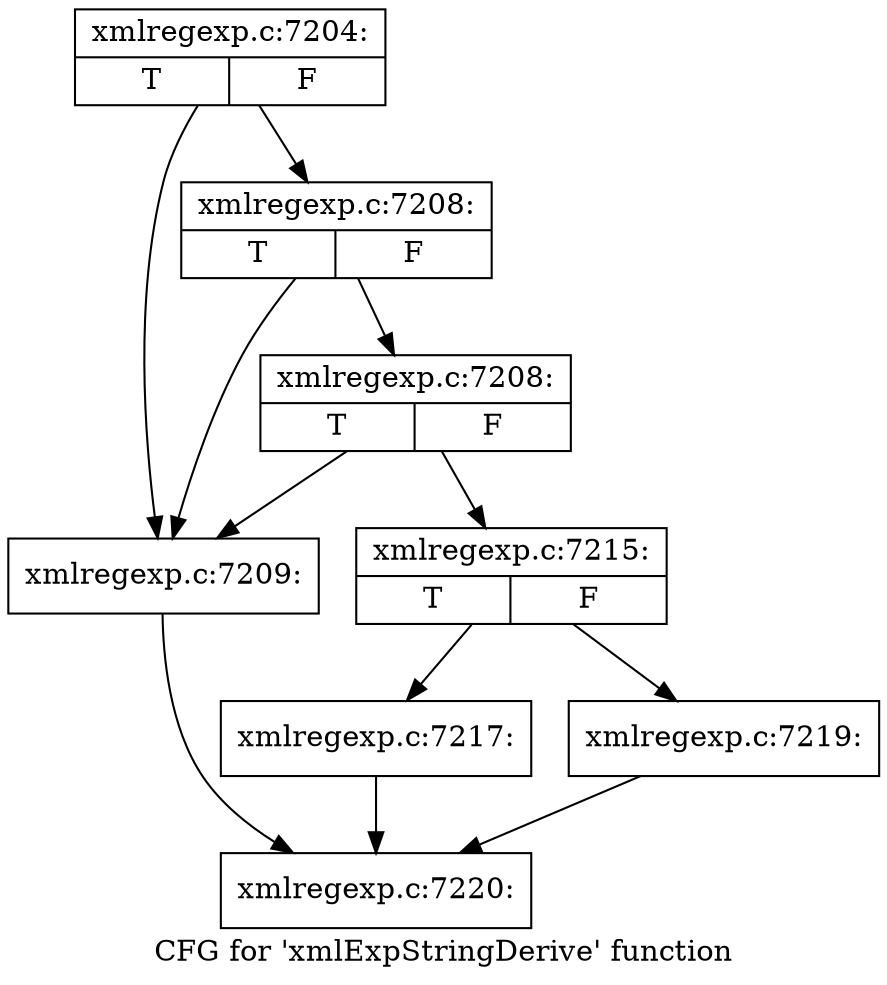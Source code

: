 digraph "CFG for 'xmlExpStringDerive' function" {
	label="CFG for 'xmlExpStringDerive' function";

	Node0x41a9640 [shape=record,label="{xmlregexp.c:7204:|{<s0>T|<s1>F}}"];
	Node0x41a9640 -> Node0x41aaaa0;
	Node0x41a9640 -> Node0x41aabc0;
	Node0x41aabc0 [shape=record,label="{xmlregexp.c:7208:|{<s0>T|<s1>F}}"];
	Node0x41aabc0 -> Node0x41aaaa0;
	Node0x41aabc0 -> Node0x41aab40;
	Node0x41aab40 [shape=record,label="{xmlregexp.c:7208:|{<s0>T|<s1>F}}"];
	Node0x41aab40 -> Node0x41aaaa0;
	Node0x41aab40 -> Node0x41aaaf0;
	Node0x41aaaa0 [shape=record,label="{xmlregexp.c:7209:}"];
	Node0x41aaaa0 -> Node0x41a47e0;
	Node0x41aaaf0 [shape=record,label="{xmlregexp.c:7215:|{<s0>T|<s1>F}}"];
	Node0x41aaaf0 -> Node0x41abd50;
	Node0x41aaaf0 -> Node0x41ac080;
	Node0x41abd50 [shape=record,label="{xmlregexp.c:7217:}"];
	Node0x41abd50 -> Node0x41a47e0;
	Node0x41ac080 [shape=record,label="{xmlregexp.c:7219:}"];
	Node0x41ac080 -> Node0x41a47e0;
	Node0x41a47e0 [shape=record,label="{xmlregexp.c:7220:}"];
}
